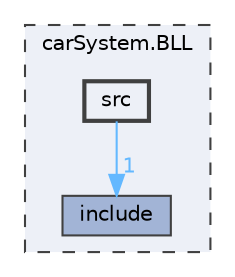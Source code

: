 digraph "D:/doxygen shitnqta/App/carSystem.BLL/src"
{
 // INTERACTIVE_SVG=YES
 // LATEX_PDF_SIZE
  bgcolor="transparent";
  edge [fontname=Helvetica,fontsize=10,labelfontname=Helvetica,labelfontsize=10];
  node [fontname=Helvetica,fontsize=10,shape=box,height=0.2,width=0.4];
  compound=true
  subgraph clusterdir_36914e8fb106436be4ecc9d11583c984 {
    graph [ bgcolor="#edf0f7", pencolor="grey25", label="carSystem.BLL", fontname=Helvetica,fontsize=10 style="filled,dashed", URL="dir_36914e8fb106436be4ecc9d11583c984.html",tooltip=""]
  dir_65e78a1df328d0617fa073572fb899c9 [label="include", fillcolor="#a2b4d6", color="grey25", style="filled", URL="dir_65e78a1df328d0617fa073572fb899c9.html",tooltip=""];
  dir_2847ec42a43e0bd9b11653593853b656 [label="src", fillcolor="#edf0f7", color="grey25", style="filled,bold", URL="dir_2847ec42a43e0bd9b11653593853b656.html",tooltip=""];
  }
  dir_2847ec42a43e0bd9b11653593853b656->dir_65e78a1df328d0617fa073572fb899c9 [headlabel="1", labeldistance=1.5 headhref="dir_000023_000011.html" color="steelblue1" fontcolor="steelblue1"];
}
